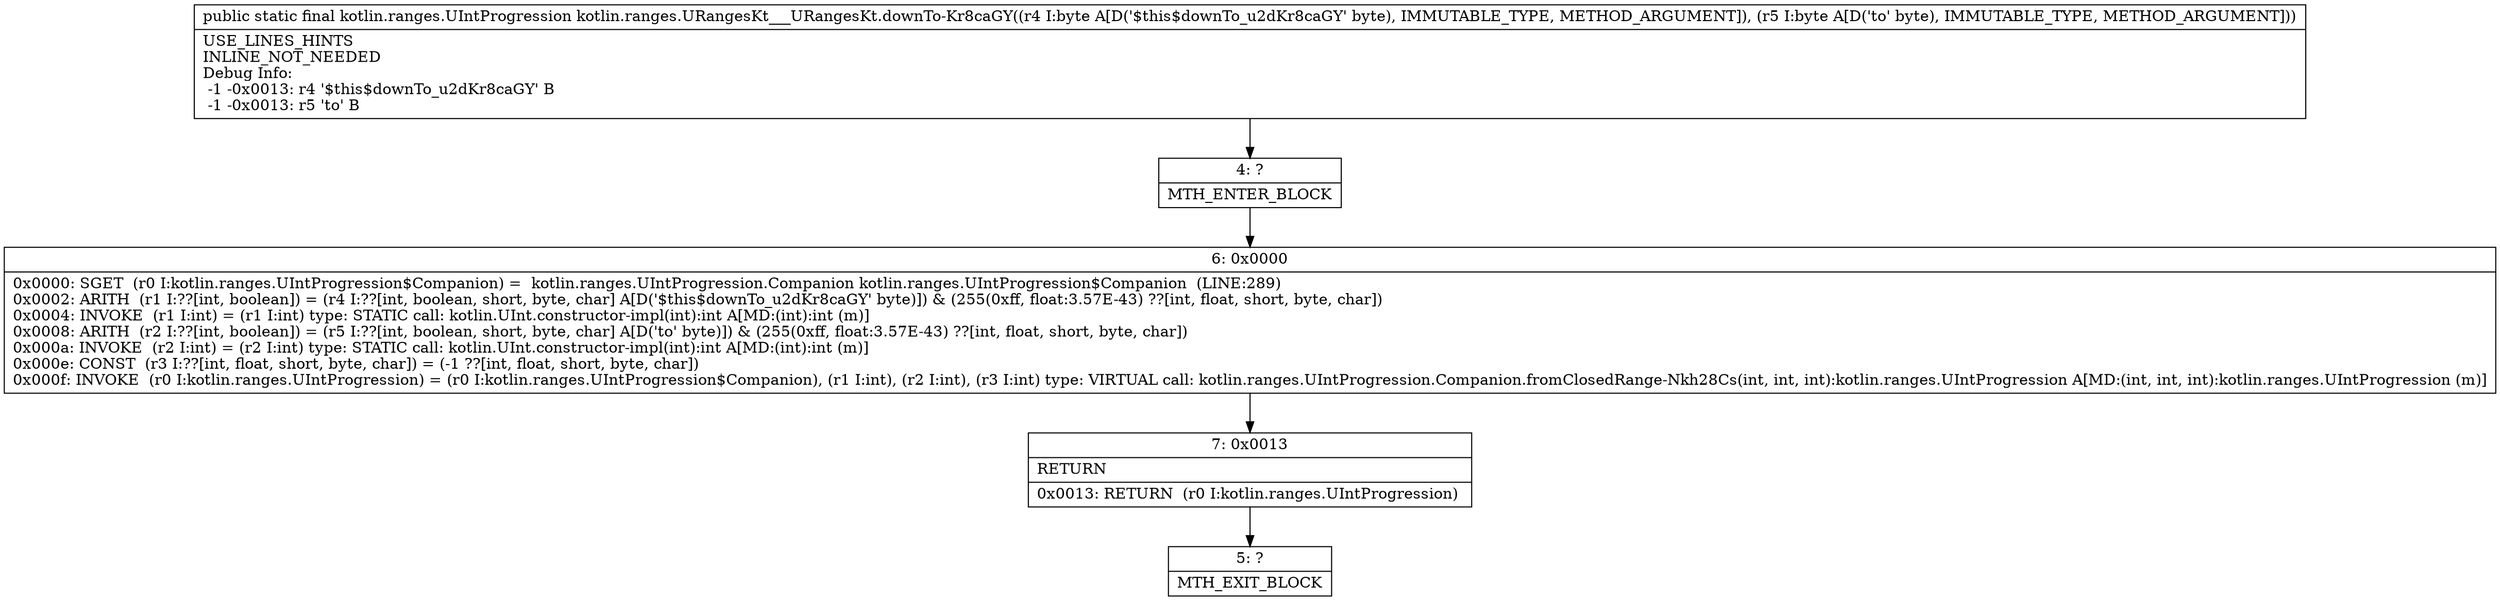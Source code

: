 digraph "CFG forkotlin.ranges.URangesKt___URangesKt.downTo\-Kr8caGY(BB)Lkotlin\/ranges\/UIntProgression;" {
Node_4 [shape=record,label="{4\:\ ?|MTH_ENTER_BLOCK\l}"];
Node_6 [shape=record,label="{6\:\ 0x0000|0x0000: SGET  (r0 I:kotlin.ranges.UIntProgression$Companion) =  kotlin.ranges.UIntProgression.Companion kotlin.ranges.UIntProgression$Companion  (LINE:289)\l0x0002: ARITH  (r1 I:??[int, boolean]) = (r4 I:??[int, boolean, short, byte, char] A[D('$this$downTo_u2dKr8caGY' byte)]) & (255(0xff, float:3.57E\-43) ??[int, float, short, byte, char]) \l0x0004: INVOKE  (r1 I:int) = (r1 I:int) type: STATIC call: kotlin.UInt.constructor\-impl(int):int A[MD:(int):int (m)]\l0x0008: ARITH  (r2 I:??[int, boolean]) = (r5 I:??[int, boolean, short, byte, char] A[D('to' byte)]) & (255(0xff, float:3.57E\-43) ??[int, float, short, byte, char]) \l0x000a: INVOKE  (r2 I:int) = (r2 I:int) type: STATIC call: kotlin.UInt.constructor\-impl(int):int A[MD:(int):int (m)]\l0x000e: CONST  (r3 I:??[int, float, short, byte, char]) = (\-1 ??[int, float, short, byte, char]) \l0x000f: INVOKE  (r0 I:kotlin.ranges.UIntProgression) = (r0 I:kotlin.ranges.UIntProgression$Companion), (r1 I:int), (r2 I:int), (r3 I:int) type: VIRTUAL call: kotlin.ranges.UIntProgression.Companion.fromClosedRange\-Nkh28Cs(int, int, int):kotlin.ranges.UIntProgression A[MD:(int, int, int):kotlin.ranges.UIntProgression (m)]\l}"];
Node_7 [shape=record,label="{7\:\ 0x0013|RETURN\l|0x0013: RETURN  (r0 I:kotlin.ranges.UIntProgression) \l}"];
Node_5 [shape=record,label="{5\:\ ?|MTH_EXIT_BLOCK\l}"];
MethodNode[shape=record,label="{public static final kotlin.ranges.UIntProgression kotlin.ranges.URangesKt___URangesKt.downTo\-Kr8caGY((r4 I:byte A[D('$this$downTo_u2dKr8caGY' byte), IMMUTABLE_TYPE, METHOD_ARGUMENT]), (r5 I:byte A[D('to' byte), IMMUTABLE_TYPE, METHOD_ARGUMENT]))  | USE_LINES_HINTS\lINLINE_NOT_NEEDED\lDebug Info:\l  \-1 \-0x0013: r4 '$this$downTo_u2dKr8caGY' B\l  \-1 \-0x0013: r5 'to' B\l}"];
MethodNode -> Node_4;Node_4 -> Node_6;
Node_6 -> Node_7;
Node_7 -> Node_5;
}

